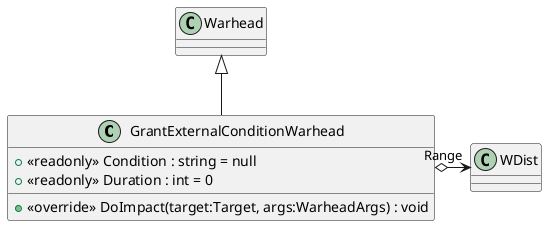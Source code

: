 @startuml
class GrantExternalConditionWarhead {
    + <<readonly>> Condition : string = null
    + <<readonly>> Duration : int = 0
    + <<override>> DoImpact(target:Target, args:WarheadArgs) : void
}
Warhead <|-- GrantExternalConditionWarhead
GrantExternalConditionWarhead o-> "Range" WDist
@enduml

